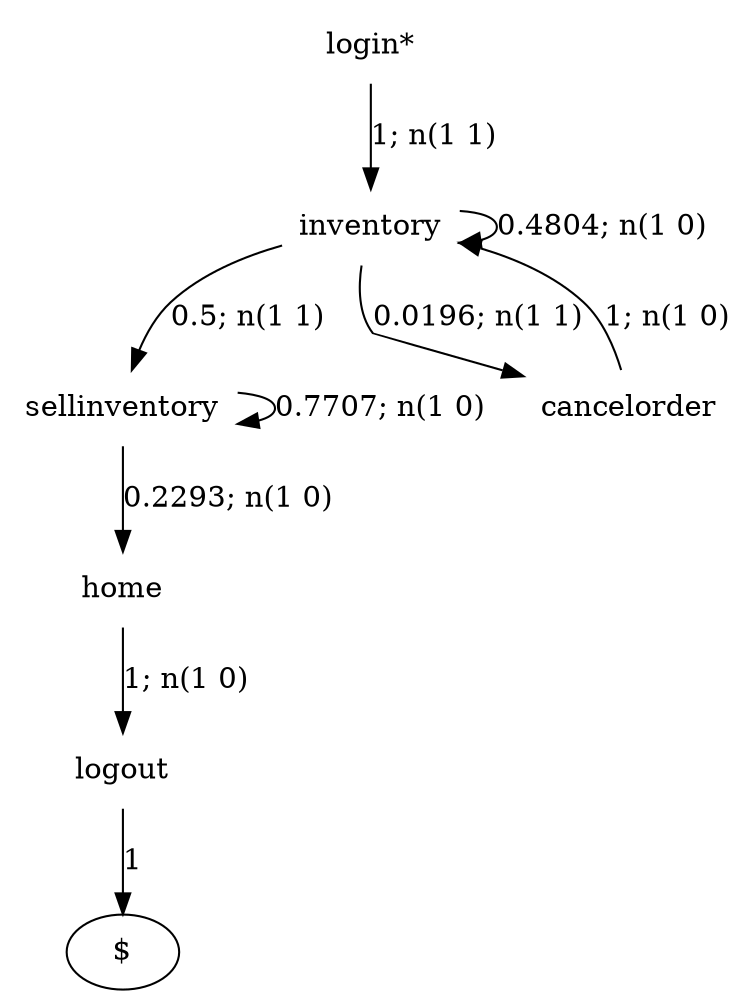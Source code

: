 digraph G {"login*" [label="login*",shape=none];"inventory" [label="inventory",shape=none];"sellinventory" [label="sellinventory",shape=none];"home" [label="home",shape=none];"logout" [label="logout",shape=none];"cancelorder" [label="cancelorder",shape=none];"login*"->"inventory" [style=solid,label="1; n(1 1)"];"inventory"->"inventory" [style=solid,label="0.4804; n(1 0)"];"inventory"->"sellinventory" [style=solid,label="0.5; n(1 1)"];"inventory"->"cancelorder" [style=solid,label="0.0196; n(1 1)"];"sellinventory"->"sellinventory" [style=solid,label="0.7707; n(1 0)"];"sellinventory"->"home" [style=solid,label="0.2293; n(1 0)"];"home"->"logout" [style=solid,label="1; n(1 0)"];"logout"->"$" [style=solid,label="1"];"cancelorder"->"inventory" [style=solid,label="1; n(1 0)"];}